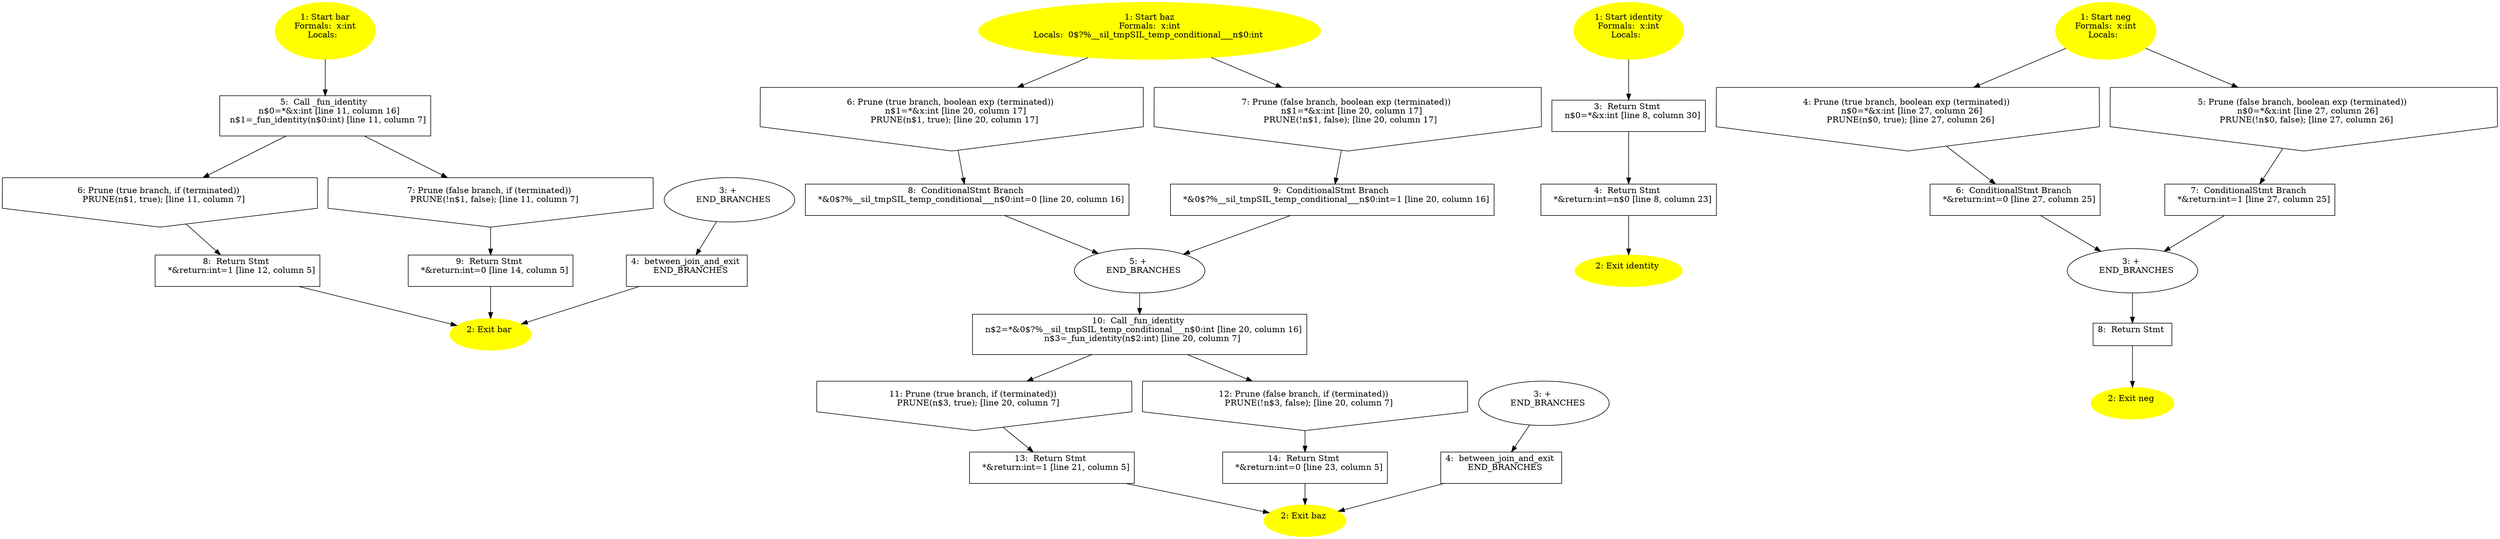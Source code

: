 /* @generated */
digraph cfg {
"bar.37b51d194a7513e4_1" [label="1: Start bar\nFormals:  x:int\nLocals:  \n  " color=yellow style=filled]
	

	 "bar.37b51d194a7513e4_1" -> "bar.37b51d194a7513e4_5" ;
"bar.37b51d194a7513e4_2" [label="2: Exit bar \n  " color=yellow style=filled]
	

"bar.37b51d194a7513e4_3" [label="3: + \n   END_BRANCHES\n " ]
	

	 "bar.37b51d194a7513e4_3" -> "bar.37b51d194a7513e4_4" ;
"bar.37b51d194a7513e4_4" [label="4:  between_join_and_exit \n   END_BRANCHES\n " shape="box"]
	

	 "bar.37b51d194a7513e4_4" -> "bar.37b51d194a7513e4_2" ;
"bar.37b51d194a7513e4_5" [label="5:  Call _fun_identity \n   n$0=*&x:int [line 11, column 16]\n  n$1=_fun_identity(n$0:int) [line 11, column 7]\n " shape="box"]
	

	 "bar.37b51d194a7513e4_5" -> "bar.37b51d194a7513e4_6" ;
	 "bar.37b51d194a7513e4_5" -> "bar.37b51d194a7513e4_7" ;
"bar.37b51d194a7513e4_6" [label="6: Prune (true branch, if (terminated)) \n   PRUNE(n$1, true); [line 11, column 7]\n " shape="invhouse"]
	

	 "bar.37b51d194a7513e4_6" -> "bar.37b51d194a7513e4_8" ;
"bar.37b51d194a7513e4_7" [label="7: Prune (false branch, if (terminated)) \n   PRUNE(!n$1, false); [line 11, column 7]\n " shape="invhouse"]
	

	 "bar.37b51d194a7513e4_7" -> "bar.37b51d194a7513e4_9" ;
"bar.37b51d194a7513e4_8" [label="8:  Return Stmt \n   *&return:int=1 [line 12, column 5]\n " shape="box"]
	

	 "bar.37b51d194a7513e4_8" -> "bar.37b51d194a7513e4_2" ;
"bar.37b51d194a7513e4_9" [label="9:  Return Stmt \n   *&return:int=0 [line 14, column 5]\n " shape="box"]
	

	 "bar.37b51d194a7513e4_9" -> "bar.37b51d194a7513e4_2" ;
"baz.73feffa4b7f6bb68_1" [label="1: Start baz\nFormals:  x:int\nLocals:  0$?%__sil_tmpSIL_temp_conditional___n$0:int \n  " color=yellow style=filled]
	

	 "baz.73feffa4b7f6bb68_1" -> "baz.73feffa4b7f6bb68_6" ;
	 "baz.73feffa4b7f6bb68_1" -> "baz.73feffa4b7f6bb68_7" ;
"baz.73feffa4b7f6bb68_2" [label="2: Exit baz \n  " color=yellow style=filled]
	

"baz.73feffa4b7f6bb68_3" [label="3: + \n   END_BRANCHES\n " ]
	

	 "baz.73feffa4b7f6bb68_3" -> "baz.73feffa4b7f6bb68_4" ;
"baz.73feffa4b7f6bb68_4" [label="4:  between_join_and_exit \n   END_BRANCHES\n " shape="box"]
	

	 "baz.73feffa4b7f6bb68_4" -> "baz.73feffa4b7f6bb68_2" ;
"baz.73feffa4b7f6bb68_5" [label="5: + \n   END_BRANCHES\n " ]
	

	 "baz.73feffa4b7f6bb68_5" -> "baz.73feffa4b7f6bb68_10" ;
"baz.73feffa4b7f6bb68_6" [label="6: Prune (true branch, boolean exp (terminated)) \n   n$1=*&x:int [line 20, column 17]\n  PRUNE(n$1, true); [line 20, column 17]\n " shape="invhouse"]
	

	 "baz.73feffa4b7f6bb68_6" -> "baz.73feffa4b7f6bb68_8" ;
"baz.73feffa4b7f6bb68_7" [label="7: Prune (false branch, boolean exp (terminated)) \n   n$1=*&x:int [line 20, column 17]\n  PRUNE(!n$1, false); [line 20, column 17]\n " shape="invhouse"]
	

	 "baz.73feffa4b7f6bb68_7" -> "baz.73feffa4b7f6bb68_9" ;
"baz.73feffa4b7f6bb68_8" [label="8:  ConditionalStmt Branch \n   *&0$?%__sil_tmpSIL_temp_conditional___n$0:int=0 [line 20, column 16]\n " shape="box"]
	

	 "baz.73feffa4b7f6bb68_8" -> "baz.73feffa4b7f6bb68_5" ;
"baz.73feffa4b7f6bb68_9" [label="9:  ConditionalStmt Branch \n   *&0$?%__sil_tmpSIL_temp_conditional___n$0:int=1 [line 20, column 16]\n " shape="box"]
	

	 "baz.73feffa4b7f6bb68_9" -> "baz.73feffa4b7f6bb68_5" ;
"baz.73feffa4b7f6bb68_10" [label="10:  Call _fun_identity \n   n$2=*&0$?%__sil_tmpSIL_temp_conditional___n$0:int [line 20, column 16]\n  n$3=_fun_identity(n$2:int) [line 20, column 7]\n " shape="box"]
	

	 "baz.73feffa4b7f6bb68_10" -> "baz.73feffa4b7f6bb68_11" ;
	 "baz.73feffa4b7f6bb68_10" -> "baz.73feffa4b7f6bb68_12" ;
"baz.73feffa4b7f6bb68_11" [label="11: Prune (true branch, if (terminated)) \n   PRUNE(n$3, true); [line 20, column 7]\n " shape="invhouse"]
	

	 "baz.73feffa4b7f6bb68_11" -> "baz.73feffa4b7f6bb68_13" ;
"baz.73feffa4b7f6bb68_12" [label="12: Prune (false branch, if (terminated)) \n   PRUNE(!n$3, false); [line 20, column 7]\n " shape="invhouse"]
	

	 "baz.73feffa4b7f6bb68_12" -> "baz.73feffa4b7f6bb68_14" ;
"baz.73feffa4b7f6bb68_13" [label="13:  Return Stmt \n   *&return:int=1 [line 21, column 5]\n " shape="box"]
	

	 "baz.73feffa4b7f6bb68_13" -> "baz.73feffa4b7f6bb68_2" ;
"baz.73feffa4b7f6bb68_14" [label="14:  Return Stmt \n   *&return:int=0 [line 23, column 5]\n " shape="box"]
	

	 "baz.73feffa4b7f6bb68_14" -> "baz.73feffa4b7f6bb68_2" ;
"identity.ff483d1ff591898a_1" [label="1: Start identity\nFormals:  x:int\nLocals:  \n  " color=yellow style=filled]
	

	 "identity.ff483d1ff591898a_1" -> "identity.ff483d1ff591898a_3" ;
"identity.ff483d1ff591898a_2" [label="2: Exit identity \n  " color=yellow style=filled]
	

"identity.ff483d1ff591898a_3" [label="3:  Return Stmt \n   n$0=*&x:int [line 8, column 30]\n " shape="box"]
	

	 "identity.ff483d1ff591898a_3" -> "identity.ff483d1ff591898a_4" ;
"identity.ff483d1ff591898a_4" [label="4:  Return Stmt \n   *&return:int=n$0 [line 8, column 23]\n " shape="box"]
	

	 "identity.ff483d1ff591898a_4" -> "identity.ff483d1ff591898a_2" ;
"neg.f24c2c15b9d03797_1" [label="1: Start neg\nFormals:  x:int\nLocals:  \n  " color=yellow style=filled]
	

	 "neg.f24c2c15b9d03797_1" -> "neg.f24c2c15b9d03797_4" ;
	 "neg.f24c2c15b9d03797_1" -> "neg.f24c2c15b9d03797_5" ;
"neg.f24c2c15b9d03797_2" [label="2: Exit neg \n  " color=yellow style=filled]
	

"neg.f24c2c15b9d03797_3" [label="3: + \n   END_BRANCHES\n " ]
	

	 "neg.f24c2c15b9d03797_3" -> "neg.f24c2c15b9d03797_8" ;
"neg.f24c2c15b9d03797_4" [label="4: Prune (true branch, boolean exp (terminated)) \n   n$0=*&x:int [line 27, column 26]\n  PRUNE(n$0, true); [line 27, column 26]\n " shape="invhouse"]
	

	 "neg.f24c2c15b9d03797_4" -> "neg.f24c2c15b9d03797_6" ;
"neg.f24c2c15b9d03797_5" [label="5: Prune (false branch, boolean exp (terminated)) \n   n$0=*&x:int [line 27, column 26]\n  PRUNE(!n$0, false); [line 27, column 26]\n " shape="invhouse"]
	

	 "neg.f24c2c15b9d03797_5" -> "neg.f24c2c15b9d03797_7" ;
"neg.f24c2c15b9d03797_6" [label="6:  ConditionalStmt Branch \n   *&return:int=0 [line 27, column 25]\n " shape="box"]
	

	 "neg.f24c2c15b9d03797_6" -> "neg.f24c2c15b9d03797_3" ;
"neg.f24c2c15b9d03797_7" [label="7:  ConditionalStmt Branch \n   *&return:int=1 [line 27, column 25]\n " shape="box"]
	

	 "neg.f24c2c15b9d03797_7" -> "neg.f24c2c15b9d03797_3" ;
"neg.f24c2c15b9d03797_8" [label="8:  Return Stmt \n  " shape="box"]
	

	 "neg.f24c2c15b9d03797_8" -> "neg.f24c2c15b9d03797_2" ;
}
